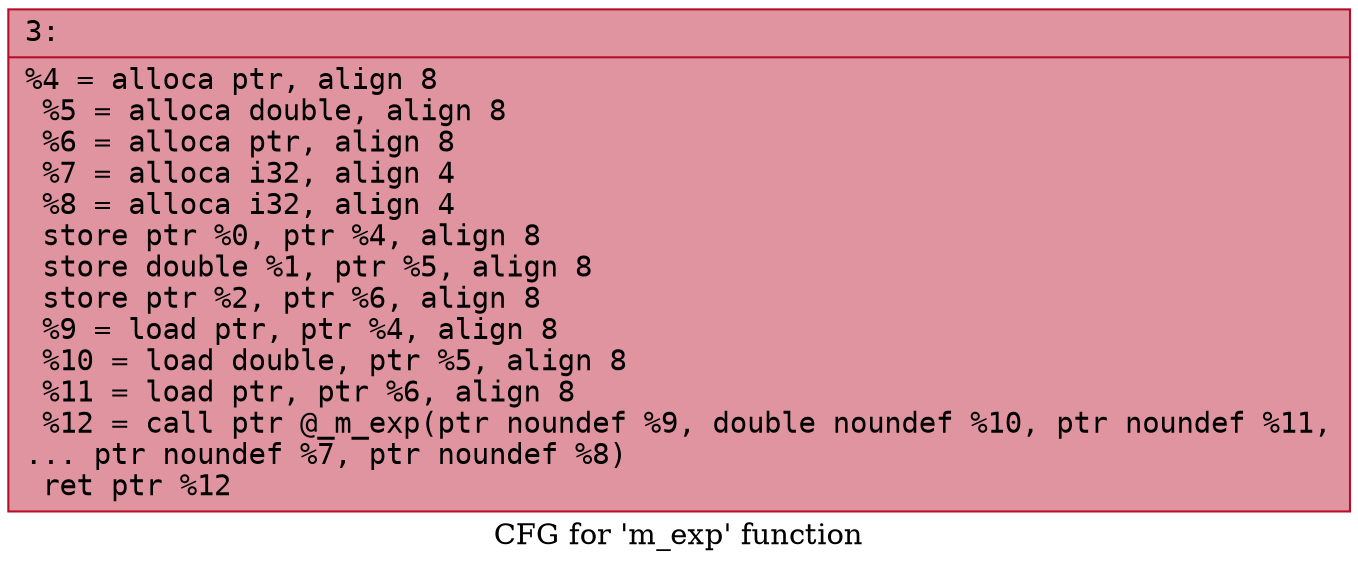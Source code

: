 digraph "CFG for 'm_exp' function" {
	label="CFG for 'm_exp' function";

	Node0x60000008cbe0 [shape=record,color="#b70d28ff", style=filled, fillcolor="#b70d2870" fontname="Courier",label="{3:\l|  %4 = alloca ptr, align 8\l  %5 = alloca double, align 8\l  %6 = alloca ptr, align 8\l  %7 = alloca i32, align 4\l  %8 = alloca i32, align 4\l  store ptr %0, ptr %4, align 8\l  store double %1, ptr %5, align 8\l  store ptr %2, ptr %6, align 8\l  %9 = load ptr, ptr %4, align 8\l  %10 = load double, ptr %5, align 8\l  %11 = load ptr, ptr %6, align 8\l  %12 = call ptr @_m_exp(ptr noundef %9, double noundef %10, ptr noundef %11,\l... ptr noundef %7, ptr noundef %8)\l  ret ptr %12\l}"];
}
